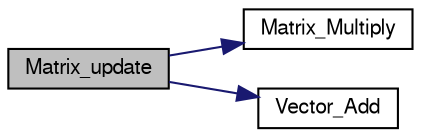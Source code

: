 digraph "Matrix_update"
{
  edge [fontname="FreeSans",fontsize="10",labelfontname="FreeSans",labelfontsize="10"];
  node [fontname="FreeSans",fontsize="10",shape=record];
  rankdir="LR";
  Node1 [label="Matrix_update",height=0.2,width=0.4,color="black", fillcolor="grey75", style="filled", fontcolor="black"];
  Node1 -> Node2 [color="midnightblue",fontsize="10",style="solid",fontname="FreeSans"];
  Node2 [label="Matrix_Multiply",height=0.2,width=0.4,color="black", fillcolor="white", style="filled",URL="$ahrs__float__dcm__algebra_8h.html#a89c3fa9a640f3ef92ae88f204d734ab3"];
  Node1 -> Node3 [color="midnightblue",fontsize="10",style="solid",fontname="FreeSans"];
  Node3 [label="Vector_Add",height=0.2,width=0.4,color="black", fillcolor="white", style="filled",URL="$ahrs__float__dcm__algebra_8h.html#a36658a6299aa7c59f8935b3b4c303124"];
}
